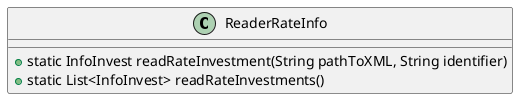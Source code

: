 @startuml ReaderRateInfo
class ReaderRateInfo {
    + static InfoInvest readRateInvestment(String pathToXML, String identifier)
    + static List<InfoInvest> readRateInvestments()
}
@enduml
